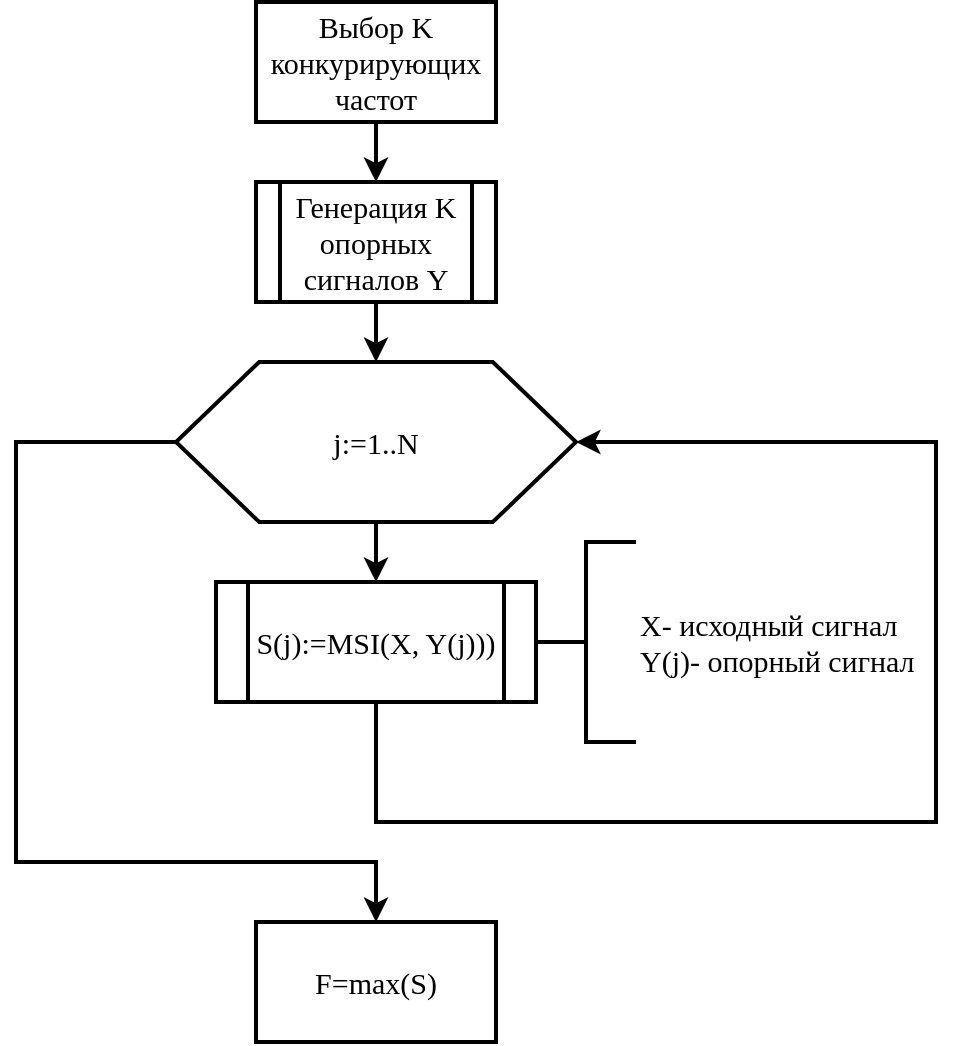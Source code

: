 <mxfile version="12.8.1" type="github">
  <diagram id="ikktZGLHYk_wz7a0UhkP" name="Page-1">
    <mxGraphModel dx="1422" dy="769" grid="1" gridSize="10" guides="1" tooltips="1" connect="1" arrows="1" fold="1" page="1" pageScale="1" pageWidth="827" pageHeight="1169" math="0" shadow="0">
      <root>
        <mxCell id="0" />
        <mxCell id="1" parent="0" />
        <mxCell id="qBZDJIPYopH7_Hj3EFDf-1" value="Выбор K конкурирующих частот" style="rounded=0;whiteSpace=wrap;html=1;strokeWidth=2;fontFamily=Times New Roman;fontSize=15;" vertex="1" parent="1">
          <mxGeometry x="340" y="110" width="120" height="60" as="geometry" />
        </mxCell>
        <mxCell id="qBZDJIPYopH7_Hj3EFDf-3" value="j:=1..N" style="shape=hexagon;perimeter=hexagonPerimeter2;whiteSpace=wrap;html=1;size=0.208;strokeWidth=2;fontFamily=Times New Roman;fontSize=15;" vertex="1" parent="1">
          <mxGeometry x="300" y="290" width="200" height="80" as="geometry" />
        </mxCell>
        <mxCell id="qBZDJIPYopH7_Hj3EFDf-5" value="Генерация K опорных сигналов Y" style="shape=process;whiteSpace=wrap;html=1;backgroundOutline=1;strokeWidth=2;fontFamily=Times New Roman;fontSize=15;" vertex="1" parent="1">
          <mxGeometry x="340" y="200" width="120" height="60" as="geometry" />
        </mxCell>
        <mxCell id="qBZDJIPYopH7_Hj3EFDf-6" value="S(j):=MSI(X, Y(j)))" style="shape=process;whiteSpace=wrap;html=1;backgroundOutline=1;strokeWidth=2;fontFamily=Times New Roman;fontSize=15;" vertex="1" parent="1">
          <mxGeometry x="320" y="400" width="160" height="60" as="geometry" />
        </mxCell>
        <mxCell id="qBZDJIPYopH7_Hj3EFDf-7" value="&lt;div style=&quot;font-size: 15px;&quot;&gt;X- исходный сигнал&lt;/div&gt;&lt;div style=&quot;font-size: 15px;&quot;&gt;Y(j)- опорный сигнал&lt;br style=&quot;font-size: 15px;&quot;&gt;&lt;/div&gt;" style="strokeWidth=2;html=1;shape=mxgraph.flowchart.annotation_2;align=left;labelPosition=right;pointerEvents=1;fontFamily=Times New Roman;fontSize=15;" vertex="1" parent="1">
          <mxGeometry x="480" y="380" width="50" height="100" as="geometry" />
        </mxCell>
        <mxCell id="qBZDJIPYopH7_Hj3EFDf-8" value="" style="endArrow=classic;html=1;exitX=0.5;exitY=1;exitDx=0;exitDy=0;entryX=0.5;entryY=0;entryDx=0;entryDy=0;strokeWidth=2;fontFamily=Times New Roman;fontSize=15;" edge="1" parent="1" source="qBZDJIPYopH7_Hj3EFDf-3" target="qBZDJIPYopH7_Hj3EFDf-6">
          <mxGeometry width="50" height="50" relative="1" as="geometry">
            <mxPoint x="390" y="420" as="sourcePoint" />
            <mxPoint x="440" y="370" as="targetPoint" />
          </mxGeometry>
        </mxCell>
        <mxCell id="qBZDJIPYopH7_Hj3EFDf-9" value="" style="endArrow=classic;html=1;exitX=0.5;exitY=1;exitDx=0;exitDy=0;entryX=1;entryY=0.5;entryDx=0;entryDy=0;rounded=0;strokeWidth=2;fontFamily=Times New Roman;fontSize=15;" edge="1" parent="1" source="qBZDJIPYopH7_Hj3EFDf-6" target="qBZDJIPYopH7_Hj3EFDf-3">
          <mxGeometry width="50" height="50" relative="1" as="geometry">
            <mxPoint x="370" y="580" as="sourcePoint" />
            <mxPoint x="420" y="530" as="targetPoint" />
            <Array as="points">
              <mxPoint x="400" y="520" />
              <mxPoint x="680" y="520" />
              <mxPoint x="680" y="330" />
            </Array>
          </mxGeometry>
        </mxCell>
        <mxCell id="qBZDJIPYopH7_Hj3EFDf-10" value="" style="endArrow=classic;html=1;exitX=0.5;exitY=1;exitDx=0;exitDy=0;entryX=0.5;entryY=0;entryDx=0;entryDy=0;strokeWidth=2;fontFamily=Times New Roman;fontSize=15;" edge="1" parent="1" source="qBZDJIPYopH7_Hj3EFDf-1" target="qBZDJIPYopH7_Hj3EFDf-5">
          <mxGeometry width="50" height="50" relative="1" as="geometry">
            <mxPoint x="220" y="290" as="sourcePoint" />
            <mxPoint x="270" y="240" as="targetPoint" />
          </mxGeometry>
        </mxCell>
        <mxCell id="qBZDJIPYopH7_Hj3EFDf-11" value="" style="endArrow=classic;html=1;exitX=0.5;exitY=1;exitDx=0;exitDy=0;entryX=0.5;entryY=0;entryDx=0;entryDy=0;strokeWidth=2;fontFamily=Times New Roman;fontSize=15;" edge="1" parent="1" source="qBZDJIPYopH7_Hj3EFDf-5" target="qBZDJIPYopH7_Hj3EFDf-3">
          <mxGeometry width="50" height="50" relative="1" as="geometry">
            <mxPoint x="210" y="290" as="sourcePoint" />
            <mxPoint x="260" y="240" as="targetPoint" />
          </mxGeometry>
        </mxCell>
        <mxCell id="qBZDJIPYopH7_Hj3EFDf-12" value="F=max(S)" style="rounded=0;whiteSpace=wrap;html=1;strokeWidth=2;fontFamily=Times New Roman;fontSize=15;" vertex="1" parent="1">
          <mxGeometry x="340" y="570" width="120" height="60" as="geometry" />
        </mxCell>
        <mxCell id="qBZDJIPYopH7_Hj3EFDf-13" value="" style="endArrow=classic;html=1;exitX=0;exitY=0.5;exitDx=0;exitDy=0;entryX=0.5;entryY=0;entryDx=0;entryDy=0;rounded=0;strokeWidth=2;fontFamily=Times New Roman;fontSize=15;" edge="1" parent="1" source="qBZDJIPYopH7_Hj3EFDf-3" target="qBZDJIPYopH7_Hj3EFDf-12">
          <mxGeometry width="50" height="50" relative="1" as="geometry">
            <mxPoint x="230" y="480" as="sourcePoint" />
            <mxPoint x="280" y="430" as="targetPoint" />
            <Array as="points">
              <mxPoint x="220" y="330" />
              <mxPoint x="220" y="540" />
              <mxPoint x="400" y="540" />
            </Array>
          </mxGeometry>
        </mxCell>
      </root>
    </mxGraphModel>
  </diagram>
</mxfile>
